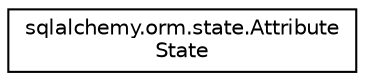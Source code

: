 digraph "Graphical Class Hierarchy"
{
 // LATEX_PDF_SIZE
  edge [fontname="Helvetica",fontsize="10",labelfontname="Helvetica",labelfontsize="10"];
  node [fontname="Helvetica",fontsize="10",shape=record];
  rankdir="LR";
  Node0 [label="sqlalchemy.orm.state.Attribute\lState",height=0.2,width=0.4,color="black", fillcolor="white", style="filled",URL="$classsqlalchemy_1_1orm_1_1state_1_1AttributeState.html",tooltip=" "];
}
